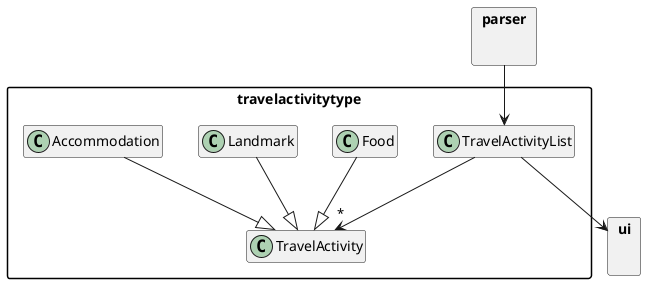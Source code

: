 @startuml
'https://plantuml.com/class-diagram
skinparam packageStyle rectangle
hide class members
package travelactivitytype{
class TravelActivity
class Food
class Landmark
class Accommodation
class TravelActivityList
}
Food --|> TravelActivity
Landmark --|> TravelActivity
Accommodation --|> TravelActivity
TravelActivityList --> "*" TravelActivity
TravelActivityList --> ui
parser --> TravelActivityList
package ui{

}

package parser{

}
@enduml